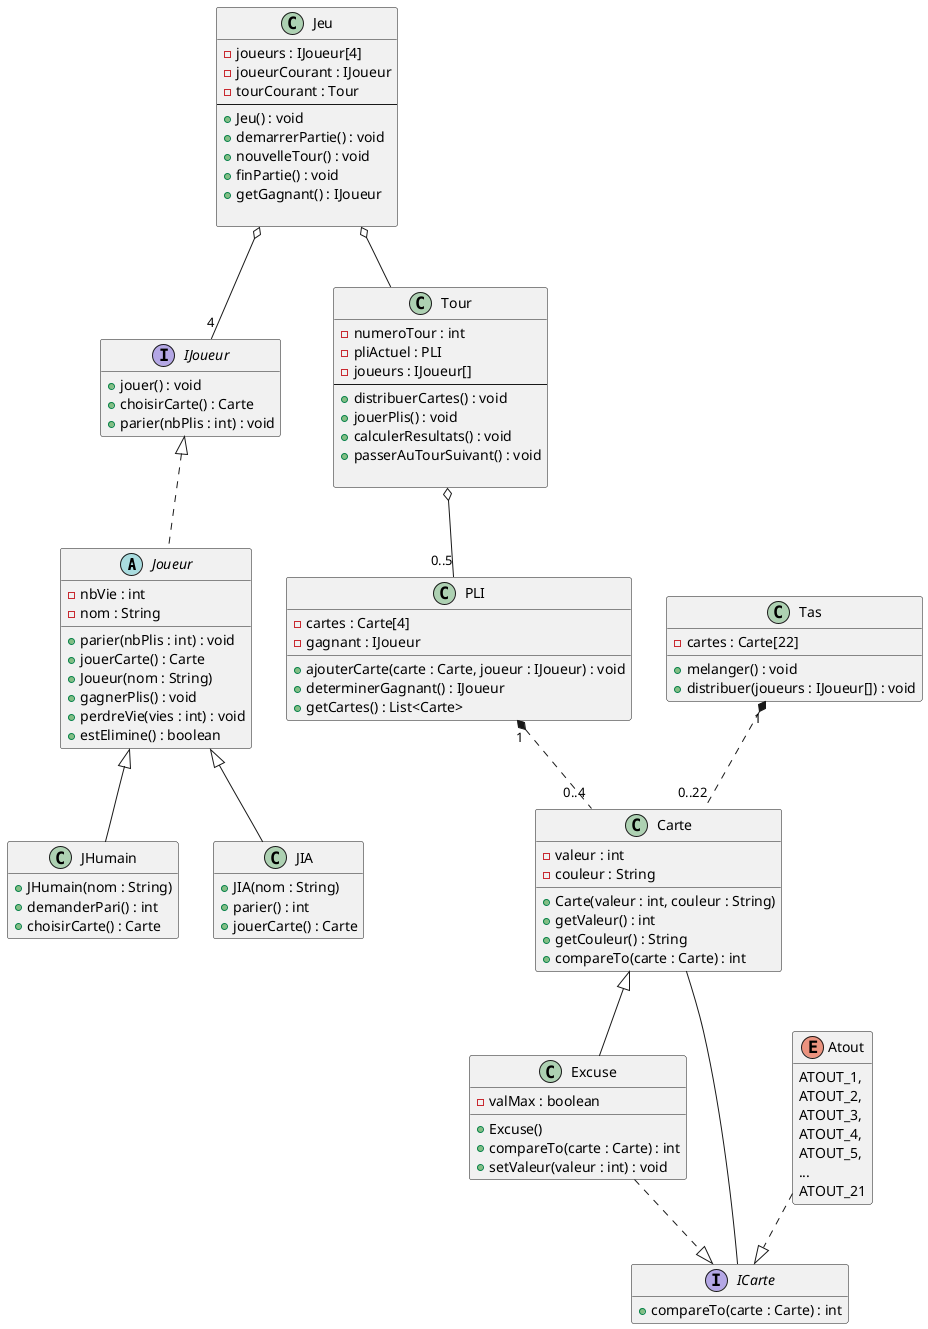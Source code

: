 @startuml

' Cacher les attributs vides dans les classes
hide empty members

' Déclaration des classes principales

abstract class Joueur {
    -nbVie : int
    -nom : String
    +parier(nbPlis : int) : void
    +jouerCarte() : Carte
    +Joueur(nom : String)
    +gagnerPlis() : void
    +perdreVie(vies : int) : void
    +estElimine() : boolean
}

class Carte {
    -valeur : int
    -couleur : String
    +Carte(valeur : int, couleur : String)
    +getValeur() : int
    +getCouleur() : String
    +compareTo(carte : Carte) : int
}

class Jeu {
    -joueurs : IJoueur[4]
    -joueurCourant : IJoueur
-tourCourant : Tour
--
+Jeu() : void
+demarrerPartie() : void
+nouvelleTour() : void
+finPartie() : void
+getGagnant() : IJoueur

}

interface IJoueur {
    +jouer() : void
    +choisirCarte() : Carte
    +parier(nbPlis : int) : void
}

class PLI {
    -cartes : Carte[4]
    -gagnant : IJoueur
    +ajouterCarte(carte : Carte, joueur : IJoueur) : void
    +determinerGagnant() : IJoueur
    +getCartes() : List<Carte>
}

class Tas {
    -cartes : Carte[22]
    +melanger() : void
    +distribuer(joueurs : IJoueur[]) : void
}

class Tour {
    -numeroTour : int
    -pliActuel : PLI
-joueurs : IJoueur[]
--
+distribuerCartes() : void
+jouerPlis() : void
+calculerResultats() : void
+passerAuTourSuivant() : void

}

enum Atout {
    ATOUT_1,
    ATOUT_2,
    ATOUT_3,
    ATOUT_4,
    ATOUT_5,
    ...
    ATOUT_21
}

class JHumain extends Joueur {
    +JHumain(nom : String)
    +demanderPari() : int
    +choisirCarte() : Carte
}

class JIA extends Joueur {
    +JIA(nom : String)
    +parier() : int
    +jouerCarte() : Carte
}

class Excuse extends Carte {
    -valMax : boolean
    +Excuse()
    +compareTo(carte : Carte) : int
    +setValeur(valeur : int) : void
}

interface ICarte {
    +compareTo(carte : Carte) : int
}

PLI "1" *.. "0..4" Carte
Tas "1" *.. "0..22" Carte

Tour o-- "0..5" PLI
Jeu o-- Tour

Atout ..|> ICarte
Excuse ..|> ICarte
Carte -- ICarte

Jeu o-- "4" IJoueur
IJoueur <|.. Joueur

@enduml